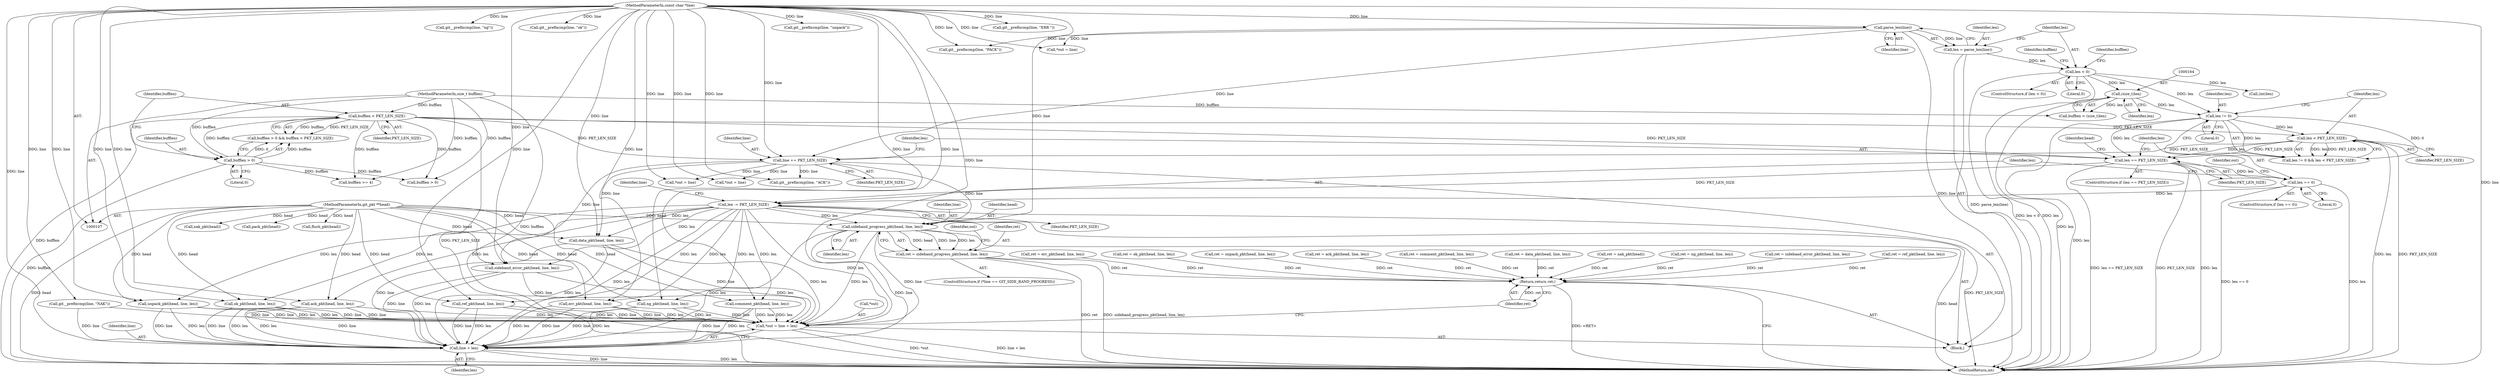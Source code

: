 digraph "0_libgit2_66e3774d279672ee51c3b54545a79d20d1ada834@pointer" {
"1000230" [label="(Call,sideband_progress_pkt(head, line, len))"];
"1000108" [label="(MethodParameterIn,git_pkt **head)"];
"1000178" [label="(Call,line += PKT_LEN_SIZE)"];
"1000120" [label="(Call,bufflen < PKT_LEN_SIZE)"];
"1000117" [label="(Call,bufflen > 0)"];
"1000111" [label="(MethodParameterIn,size_t bufflen)"];
"1000173" [label="(Call,len < PKT_LEN_SIZE)"];
"1000170" [label="(Call,len != 0)"];
"1000130" [label="(Call,len < 0)"];
"1000125" [label="(Call,len = parse_len(line))"];
"1000127" [label="(Call,parse_len(line))"];
"1000109" [label="(MethodParameterIn,const char *line)"];
"1000163" [label="(Call,(size_t)len)"];
"1000208" [label="(Call,len -= PKT_LEN_SIZE)"];
"1000182" [label="(Call,len == PKT_LEN_SIZE)"];
"1000197" [label="(Call,len == 0)"];
"1000228" [label="(Call,ret = sideband_progress_pkt(head, line, len))"];
"1000341" [label="(Return,return ret;)"];
"1000335" [label="(Call,*out = line + len)"];
"1000338" [label="(Call,line + len)"];
"1000169" [label="(Call,len != 0 && len < PKT_LEN_SIZE)"];
"1000218" [label="(Call,data_pkt(head, line, len))"];
"1000307" [label="(Call,git__prefixcmp(line, \"ng\"))"];
"1000108" [label="(MethodParameterIn,git_pkt **head)"];
"1000240" [label="(Call,ret = sideband_error_pkt(head, line, len))"];
"1000161" [label="(Call,bufflen < (size_t)len)"];
"1000276" [label="(Call,err_pkt(head, line, len))"];
"1000131" [label="(Identifier,len)"];
"1000295" [label="(Call,git__prefixcmp(line, \"ok\"))"];
"1000329" [label="(Call,ret = ref_pkt(head, line, len))"];
"1000172" [label="(Literal,0)"];
"1000300" [label="(Call,ok_pkt(head, line, len))"];
"1000336" [label="(Call,*out)"];
"1000254" [label="(Call,ack_pkt(head, line, len))"];
"1000190" [label="(Call,*out = line)"];
"1000182" [label="(Call,len == PKT_LEN_SIZE)"];
"1000203" [label="(Identifier,out)"];
"1000342" [label="(Identifier,ret)"];
"1000120" [label="(Call,bufflen < PKT_LEN_SIZE)"];
"1000171" [label="(Identifier,len)"];
"1000288" [label="(Call,comment_pkt(head, line, len))"];
"1000337" [label="(Identifier,out)"];
"1000153" [label="(Call,(int)len)"];
"1000150" [label="(Call,pack_pkt(head))"];
"1000232" [label="(Identifier,line)"];
"1000165" [label="(Identifier,len)"];
"1000341" [label="(Return,return ret;)"];
"1000199" [label="(Literal,0)"];
"1000121" [label="(Identifier,bufflen)"];
"1000130" [label="(Call,len < 0)"];
"1000129" [label="(ControlStructure,if (len < 0))"];
"1000188" [label="(Identifier,head)"];
"1000197" [label="(Call,len == 0)"];
"1000339" [label="(Identifier,line)"];
"1000128" [label="(Identifier,line)"];
"1000274" [label="(Call,ret = err_pkt(head, line, len))"];
"1000119" [label="(Literal,0)"];
"1000249" [label="(Call,git__prefixcmp(line, \"ACK\"))"];
"1000122" [label="(Identifier,PKT_LEN_SIZE)"];
"1000298" [label="(Call,ret = ok_pkt(head, line, len))"];
"1000322" [label="(Call,ret = unpack_pkt(head, line, len))"];
"1000170" [label="(Call,len != 0)"];
"1000233" [label="(Identifier,len)"];
"1000206" [label="(Call,flush_pkt(head))"];
"1000159" [label="(Identifier,bufflen)"];
"1000140" [label="(Call,git__prefixcmp(line, \"PACK\"))"];
"1000209" [label="(Identifier,len)"];
"1000145" [label="(Call,*out = line)"];
"1000252" [label="(Call,ret = ack_pkt(head, line, len))"];
"1000180" [label="(Identifier,PKT_LEN_SIZE)"];
"1000181" [label="(ControlStructure,if (len == PKT_LEN_SIZE))"];
"1000125" [label="(Call,len = parse_len(line))"];
"1000335" [label="(Call,*out = line + len)"];
"1000116" [label="(Call,bufflen > 0 && bufflen < PKT_LEN_SIZE)"];
"1000137" [label="(Identifier,bufflen)"];
"1000173" [label="(Call,len < PKT_LEN_SIZE)"];
"1000127" [label="(Call,parse_len(line))"];
"1000118" [label="(Identifier,bufflen)"];
"1000319" [label="(Call,git__prefixcmp(line, \"unpack\"))"];
"1000231" [label="(Identifier,head)"];
"1000198" [label="(Identifier,len)"];
"1000343" [label="(MethodReturn,int)"];
"1000286" [label="(Call,ret = comment_pkt(head, line, len))"];
"1000230" [label="(Call,sideband_progress_pkt(head, line, len))"];
"1000338" [label="(Call,line + len)"];
"1000158" [label="(Call,bufflen > 0)"];
"1000210" [label="(Identifier,PKT_LEN_SIZE)"];
"1000126" [label="(Identifier,len)"];
"1000214" [label="(Identifier,line)"];
"1000331" [label="(Call,ref_pkt(head, line, len))"];
"1000312" [label="(Call,ng_pkt(head, line, len))"];
"1000201" [label="(Call,*out = line)"];
"1000228" [label="(Call,ret = sideband_progress_pkt(head, line, len))"];
"1000261" [label="(Call,git__prefixcmp(line, \"NAK\"))"];
"1000112" [label="(Block,)"];
"1000175" [label="(Identifier,PKT_LEN_SIZE)"];
"1000340" [label="(Identifier,len)"];
"1000208" [label="(Call,len -= PKT_LEN_SIZE)"];
"1000117" [label="(Call,bufflen > 0)"];
"1000229" [label="(Identifier,ret)"];
"1000163" [label="(Call,(size_t)len)"];
"1000109" [label="(MethodParameterIn,const char *line)"];
"1000196" [label="(ControlStructure,if (len == 0))"];
"1000216" [label="(Call,ret = data_pkt(head, line, len))"];
"1000179" [label="(Identifier,line)"];
"1000271" [label="(Call,git__prefixcmp(line, \"ERR \"))"];
"1000174" [label="(Identifier,len)"];
"1000178" [label="(Call,line += PKT_LEN_SIZE)"];
"1000324" [label="(Call,unpack_pkt(head, line, len))"];
"1000242" [label="(Call,sideband_error_pkt(head, line, len))"];
"1000264" [label="(Call,ret = nak_pkt(head))"];
"1000132" [label="(Literal,0)"];
"1000310" [label="(Call,ret = ng_pkt(head, line, len))"];
"1000266" [label="(Call,nak_pkt(head))"];
"1000184" [label="(Identifier,PKT_LEN_SIZE)"];
"1000223" [label="(ControlStructure,if (*line == GIT_SIDE_BAND_PROGRESS))"];
"1000136" [label="(Call,bufflen >= 4)"];
"1000183" [label="(Identifier,len)"];
"1000111" [label="(MethodParameterIn,size_t bufflen)"];
"1000230" -> "1000228"  [label="AST: "];
"1000230" -> "1000233"  [label="CFG: "];
"1000231" -> "1000230"  [label="AST: "];
"1000232" -> "1000230"  [label="AST: "];
"1000233" -> "1000230"  [label="AST: "];
"1000228" -> "1000230"  [label="CFG: "];
"1000230" -> "1000343"  [label="DDG: head"];
"1000230" -> "1000228"  [label="DDG: head"];
"1000230" -> "1000228"  [label="DDG: line"];
"1000230" -> "1000228"  [label="DDG: len"];
"1000108" -> "1000230"  [label="DDG: head"];
"1000178" -> "1000230"  [label="DDG: line"];
"1000109" -> "1000230"  [label="DDG: line"];
"1000208" -> "1000230"  [label="DDG: len"];
"1000230" -> "1000335"  [label="DDG: line"];
"1000230" -> "1000335"  [label="DDG: len"];
"1000230" -> "1000338"  [label="DDG: line"];
"1000230" -> "1000338"  [label="DDG: len"];
"1000108" -> "1000107"  [label="AST: "];
"1000108" -> "1000343"  [label="DDG: head"];
"1000108" -> "1000150"  [label="DDG: head"];
"1000108" -> "1000206"  [label="DDG: head"];
"1000108" -> "1000218"  [label="DDG: head"];
"1000108" -> "1000242"  [label="DDG: head"];
"1000108" -> "1000254"  [label="DDG: head"];
"1000108" -> "1000266"  [label="DDG: head"];
"1000108" -> "1000276"  [label="DDG: head"];
"1000108" -> "1000288"  [label="DDG: head"];
"1000108" -> "1000300"  [label="DDG: head"];
"1000108" -> "1000312"  [label="DDG: head"];
"1000108" -> "1000324"  [label="DDG: head"];
"1000108" -> "1000331"  [label="DDG: head"];
"1000178" -> "1000112"  [label="AST: "];
"1000178" -> "1000180"  [label="CFG: "];
"1000179" -> "1000178"  [label="AST: "];
"1000180" -> "1000178"  [label="AST: "];
"1000183" -> "1000178"  [label="CFG: "];
"1000120" -> "1000178"  [label="DDG: PKT_LEN_SIZE"];
"1000173" -> "1000178"  [label="DDG: PKT_LEN_SIZE"];
"1000127" -> "1000178"  [label="DDG: line"];
"1000109" -> "1000178"  [label="DDG: line"];
"1000178" -> "1000190"  [label="DDG: line"];
"1000178" -> "1000201"  [label="DDG: line"];
"1000178" -> "1000218"  [label="DDG: line"];
"1000178" -> "1000242"  [label="DDG: line"];
"1000178" -> "1000249"  [label="DDG: line"];
"1000120" -> "1000116"  [label="AST: "];
"1000120" -> "1000122"  [label="CFG: "];
"1000121" -> "1000120"  [label="AST: "];
"1000122" -> "1000120"  [label="AST: "];
"1000116" -> "1000120"  [label="CFG: "];
"1000120" -> "1000343"  [label="DDG: bufflen"];
"1000120" -> "1000343"  [label="DDG: PKT_LEN_SIZE"];
"1000120" -> "1000116"  [label="DDG: bufflen"];
"1000120" -> "1000116"  [label="DDG: PKT_LEN_SIZE"];
"1000117" -> "1000120"  [label="DDG: bufflen"];
"1000111" -> "1000120"  [label="DDG: bufflen"];
"1000120" -> "1000136"  [label="DDG: bufflen"];
"1000120" -> "1000158"  [label="DDG: bufflen"];
"1000120" -> "1000173"  [label="DDG: PKT_LEN_SIZE"];
"1000120" -> "1000182"  [label="DDG: PKT_LEN_SIZE"];
"1000117" -> "1000116"  [label="AST: "];
"1000117" -> "1000119"  [label="CFG: "];
"1000118" -> "1000117"  [label="AST: "];
"1000119" -> "1000117"  [label="AST: "];
"1000121" -> "1000117"  [label="CFG: "];
"1000116" -> "1000117"  [label="CFG: "];
"1000117" -> "1000343"  [label="DDG: bufflen"];
"1000117" -> "1000116"  [label="DDG: bufflen"];
"1000117" -> "1000116"  [label="DDG: 0"];
"1000111" -> "1000117"  [label="DDG: bufflen"];
"1000117" -> "1000136"  [label="DDG: bufflen"];
"1000117" -> "1000158"  [label="DDG: bufflen"];
"1000111" -> "1000107"  [label="AST: "];
"1000111" -> "1000343"  [label="DDG: bufflen"];
"1000111" -> "1000136"  [label="DDG: bufflen"];
"1000111" -> "1000158"  [label="DDG: bufflen"];
"1000111" -> "1000161"  [label="DDG: bufflen"];
"1000173" -> "1000169"  [label="AST: "];
"1000173" -> "1000175"  [label="CFG: "];
"1000174" -> "1000173"  [label="AST: "];
"1000175" -> "1000173"  [label="AST: "];
"1000169" -> "1000173"  [label="CFG: "];
"1000173" -> "1000343"  [label="DDG: len"];
"1000173" -> "1000343"  [label="DDG: PKT_LEN_SIZE"];
"1000173" -> "1000169"  [label="DDG: len"];
"1000173" -> "1000169"  [label="DDG: PKT_LEN_SIZE"];
"1000170" -> "1000173"  [label="DDG: len"];
"1000173" -> "1000182"  [label="DDG: len"];
"1000173" -> "1000182"  [label="DDG: PKT_LEN_SIZE"];
"1000170" -> "1000169"  [label="AST: "];
"1000170" -> "1000172"  [label="CFG: "];
"1000171" -> "1000170"  [label="AST: "];
"1000172" -> "1000170"  [label="AST: "];
"1000174" -> "1000170"  [label="CFG: "];
"1000169" -> "1000170"  [label="CFG: "];
"1000170" -> "1000343"  [label="DDG: len"];
"1000170" -> "1000169"  [label="DDG: len"];
"1000170" -> "1000169"  [label="DDG: 0"];
"1000130" -> "1000170"  [label="DDG: len"];
"1000163" -> "1000170"  [label="DDG: len"];
"1000170" -> "1000182"  [label="DDG: len"];
"1000130" -> "1000129"  [label="AST: "];
"1000130" -> "1000132"  [label="CFG: "];
"1000131" -> "1000130"  [label="AST: "];
"1000132" -> "1000130"  [label="AST: "];
"1000137" -> "1000130"  [label="CFG: "];
"1000159" -> "1000130"  [label="CFG: "];
"1000130" -> "1000343"  [label="DDG: len < 0"];
"1000130" -> "1000343"  [label="DDG: len"];
"1000125" -> "1000130"  [label="DDG: len"];
"1000130" -> "1000153"  [label="DDG: len"];
"1000130" -> "1000163"  [label="DDG: len"];
"1000125" -> "1000112"  [label="AST: "];
"1000125" -> "1000127"  [label="CFG: "];
"1000126" -> "1000125"  [label="AST: "];
"1000127" -> "1000125"  [label="AST: "];
"1000131" -> "1000125"  [label="CFG: "];
"1000125" -> "1000343"  [label="DDG: parse_len(line)"];
"1000127" -> "1000125"  [label="DDG: line"];
"1000127" -> "1000128"  [label="CFG: "];
"1000128" -> "1000127"  [label="AST: "];
"1000127" -> "1000343"  [label="DDG: line"];
"1000109" -> "1000127"  [label="DDG: line"];
"1000127" -> "1000140"  [label="DDG: line"];
"1000127" -> "1000145"  [label="DDG: line"];
"1000109" -> "1000107"  [label="AST: "];
"1000109" -> "1000343"  [label="DDG: line"];
"1000109" -> "1000140"  [label="DDG: line"];
"1000109" -> "1000145"  [label="DDG: line"];
"1000109" -> "1000190"  [label="DDG: line"];
"1000109" -> "1000201"  [label="DDG: line"];
"1000109" -> "1000218"  [label="DDG: line"];
"1000109" -> "1000242"  [label="DDG: line"];
"1000109" -> "1000249"  [label="DDG: line"];
"1000109" -> "1000254"  [label="DDG: line"];
"1000109" -> "1000261"  [label="DDG: line"];
"1000109" -> "1000271"  [label="DDG: line"];
"1000109" -> "1000276"  [label="DDG: line"];
"1000109" -> "1000288"  [label="DDG: line"];
"1000109" -> "1000295"  [label="DDG: line"];
"1000109" -> "1000300"  [label="DDG: line"];
"1000109" -> "1000307"  [label="DDG: line"];
"1000109" -> "1000312"  [label="DDG: line"];
"1000109" -> "1000319"  [label="DDG: line"];
"1000109" -> "1000324"  [label="DDG: line"];
"1000109" -> "1000331"  [label="DDG: line"];
"1000109" -> "1000335"  [label="DDG: line"];
"1000109" -> "1000338"  [label="DDG: line"];
"1000163" -> "1000161"  [label="AST: "];
"1000163" -> "1000165"  [label="CFG: "];
"1000164" -> "1000163"  [label="AST: "];
"1000165" -> "1000163"  [label="AST: "];
"1000161" -> "1000163"  [label="CFG: "];
"1000163" -> "1000343"  [label="DDG: len"];
"1000163" -> "1000161"  [label="DDG: len"];
"1000208" -> "1000112"  [label="AST: "];
"1000208" -> "1000210"  [label="CFG: "];
"1000209" -> "1000208"  [label="AST: "];
"1000210" -> "1000208"  [label="AST: "];
"1000214" -> "1000208"  [label="CFG: "];
"1000208" -> "1000343"  [label="DDG: PKT_LEN_SIZE"];
"1000182" -> "1000208"  [label="DDG: PKT_LEN_SIZE"];
"1000197" -> "1000208"  [label="DDG: len"];
"1000208" -> "1000218"  [label="DDG: len"];
"1000208" -> "1000242"  [label="DDG: len"];
"1000208" -> "1000254"  [label="DDG: len"];
"1000208" -> "1000276"  [label="DDG: len"];
"1000208" -> "1000288"  [label="DDG: len"];
"1000208" -> "1000300"  [label="DDG: len"];
"1000208" -> "1000312"  [label="DDG: len"];
"1000208" -> "1000324"  [label="DDG: len"];
"1000208" -> "1000331"  [label="DDG: len"];
"1000208" -> "1000335"  [label="DDG: len"];
"1000208" -> "1000338"  [label="DDG: len"];
"1000182" -> "1000181"  [label="AST: "];
"1000182" -> "1000184"  [label="CFG: "];
"1000183" -> "1000182"  [label="AST: "];
"1000184" -> "1000182"  [label="AST: "];
"1000188" -> "1000182"  [label="CFG: "];
"1000198" -> "1000182"  [label="CFG: "];
"1000182" -> "1000343"  [label="DDG: len == PKT_LEN_SIZE"];
"1000182" -> "1000343"  [label="DDG: PKT_LEN_SIZE"];
"1000182" -> "1000343"  [label="DDG: len"];
"1000182" -> "1000197"  [label="DDG: len"];
"1000197" -> "1000196"  [label="AST: "];
"1000197" -> "1000199"  [label="CFG: "];
"1000198" -> "1000197"  [label="AST: "];
"1000199" -> "1000197"  [label="AST: "];
"1000203" -> "1000197"  [label="CFG: "];
"1000209" -> "1000197"  [label="CFG: "];
"1000197" -> "1000343"  [label="DDG: len == 0"];
"1000197" -> "1000343"  [label="DDG: len"];
"1000228" -> "1000223"  [label="AST: "];
"1000229" -> "1000228"  [label="AST: "];
"1000337" -> "1000228"  [label="CFG: "];
"1000228" -> "1000343"  [label="DDG: ret"];
"1000228" -> "1000343"  [label="DDG: sideband_progress_pkt(head, line, len)"];
"1000228" -> "1000341"  [label="DDG: ret"];
"1000341" -> "1000112"  [label="AST: "];
"1000341" -> "1000342"  [label="CFG: "];
"1000342" -> "1000341"  [label="AST: "];
"1000343" -> "1000341"  [label="CFG: "];
"1000341" -> "1000343"  [label="DDG: <RET>"];
"1000342" -> "1000341"  [label="DDG: ret"];
"1000274" -> "1000341"  [label="DDG: ret"];
"1000252" -> "1000341"  [label="DDG: ret"];
"1000286" -> "1000341"  [label="DDG: ret"];
"1000298" -> "1000341"  [label="DDG: ret"];
"1000264" -> "1000341"  [label="DDG: ret"];
"1000329" -> "1000341"  [label="DDG: ret"];
"1000322" -> "1000341"  [label="DDG: ret"];
"1000240" -> "1000341"  [label="DDG: ret"];
"1000216" -> "1000341"  [label="DDG: ret"];
"1000310" -> "1000341"  [label="DDG: ret"];
"1000335" -> "1000112"  [label="AST: "];
"1000335" -> "1000338"  [label="CFG: "];
"1000336" -> "1000335"  [label="AST: "];
"1000338" -> "1000335"  [label="AST: "];
"1000342" -> "1000335"  [label="CFG: "];
"1000335" -> "1000343"  [label="DDG: *out"];
"1000335" -> "1000343"  [label="DDG: line + len"];
"1000324" -> "1000335"  [label="DDG: line"];
"1000324" -> "1000335"  [label="DDG: len"];
"1000331" -> "1000335"  [label="DDG: line"];
"1000331" -> "1000335"  [label="DDG: len"];
"1000288" -> "1000335"  [label="DDG: line"];
"1000288" -> "1000335"  [label="DDG: len"];
"1000261" -> "1000335"  [label="DDG: line"];
"1000218" -> "1000335"  [label="DDG: line"];
"1000218" -> "1000335"  [label="DDG: len"];
"1000242" -> "1000335"  [label="DDG: line"];
"1000242" -> "1000335"  [label="DDG: len"];
"1000254" -> "1000335"  [label="DDG: line"];
"1000254" -> "1000335"  [label="DDG: len"];
"1000312" -> "1000335"  [label="DDG: line"];
"1000312" -> "1000335"  [label="DDG: len"];
"1000300" -> "1000335"  [label="DDG: line"];
"1000300" -> "1000335"  [label="DDG: len"];
"1000276" -> "1000335"  [label="DDG: line"];
"1000276" -> "1000335"  [label="DDG: len"];
"1000338" -> "1000340"  [label="CFG: "];
"1000339" -> "1000338"  [label="AST: "];
"1000340" -> "1000338"  [label="AST: "];
"1000338" -> "1000343"  [label="DDG: line"];
"1000338" -> "1000343"  [label="DDG: len"];
"1000324" -> "1000338"  [label="DDG: line"];
"1000324" -> "1000338"  [label="DDG: len"];
"1000331" -> "1000338"  [label="DDG: line"];
"1000331" -> "1000338"  [label="DDG: len"];
"1000288" -> "1000338"  [label="DDG: line"];
"1000288" -> "1000338"  [label="DDG: len"];
"1000261" -> "1000338"  [label="DDG: line"];
"1000218" -> "1000338"  [label="DDG: line"];
"1000218" -> "1000338"  [label="DDG: len"];
"1000242" -> "1000338"  [label="DDG: line"];
"1000242" -> "1000338"  [label="DDG: len"];
"1000254" -> "1000338"  [label="DDG: line"];
"1000254" -> "1000338"  [label="DDG: len"];
"1000312" -> "1000338"  [label="DDG: line"];
"1000312" -> "1000338"  [label="DDG: len"];
"1000300" -> "1000338"  [label="DDG: line"];
"1000300" -> "1000338"  [label="DDG: len"];
"1000276" -> "1000338"  [label="DDG: line"];
"1000276" -> "1000338"  [label="DDG: len"];
}
